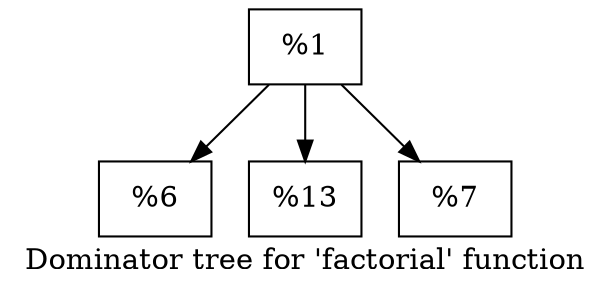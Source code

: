 digraph "Dominator tree for 'factorial' function" {
	label="Dominator tree for 'factorial' function";

	Node0x235a3e0 [shape=record,label="{%1}"];
	Node0x235a3e0 -> Node0x23a2cb0;
	Node0x235a3e0 -> Node0x23a2cf0;
	Node0x235a3e0 -> Node0x23a2d30;
	Node0x23a2cb0 [shape=record,label="{%6}"];
	Node0x23a2cf0 [shape=record,label="{%13}"];
	Node0x23a2d30 [shape=record,label="{%7}"];
}
